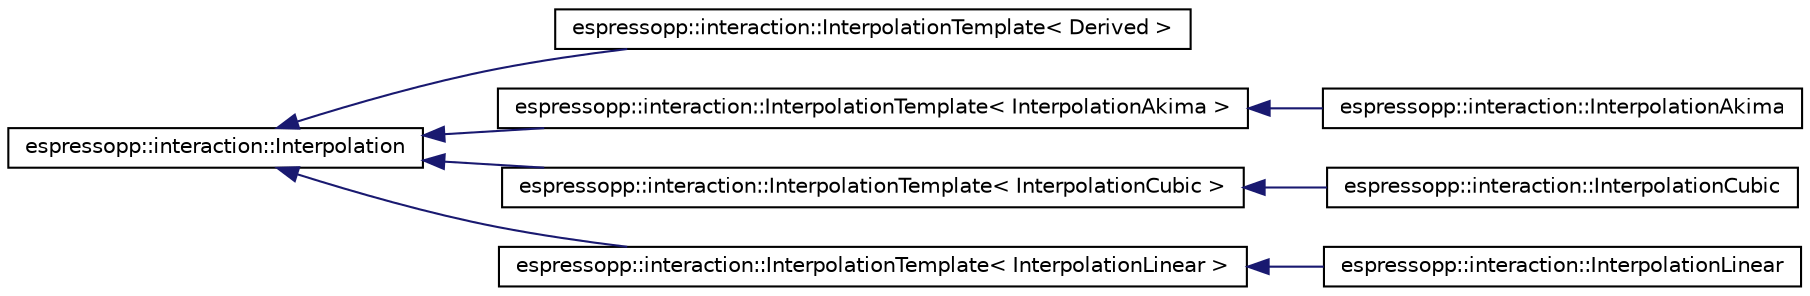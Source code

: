 digraph G
{
  edge [fontname="Helvetica",fontsize="10",labelfontname="Helvetica",labelfontsize="10"];
  node [fontname="Helvetica",fontsize="10",shape=record];
  rankdir="LR";
  Node1 [label="espressopp::interaction::Interpolation",height=0.2,width=0.4,color="black", fillcolor="white", style="filled",URL="$classespressopp_1_1interaction_1_1Interpolation.html"];
  Node1 -> Node2 [dir="back",color="midnightblue",fontsize="10",style="solid",fontname="Helvetica"];
  Node2 [label="espressopp::interaction::InterpolationTemplate\< Derived \>",height=0.2,width=0.4,color="black", fillcolor="white", style="filled",URL="$classespressopp_1_1interaction_1_1InterpolationTemplate.html"];
  Node1 -> Node3 [dir="back",color="midnightblue",fontsize="10",style="solid",fontname="Helvetica"];
  Node3 [label="espressopp::interaction::InterpolationTemplate\< InterpolationAkima \>",height=0.2,width=0.4,color="black", fillcolor="white", style="filled",URL="$classespressopp_1_1interaction_1_1InterpolationTemplate.html"];
  Node3 -> Node4 [dir="back",color="midnightblue",fontsize="10",style="solid",fontname="Helvetica"];
  Node4 [label="espressopp::interaction::InterpolationAkima",height=0.2,width=0.4,color="black", fillcolor="white", style="filled",URL="$classespressopp_1_1interaction_1_1InterpolationAkima.html"];
  Node1 -> Node5 [dir="back",color="midnightblue",fontsize="10",style="solid",fontname="Helvetica"];
  Node5 [label="espressopp::interaction::InterpolationTemplate\< InterpolationCubic \>",height=0.2,width=0.4,color="black", fillcolor="white", style="filled",URL="$classespressopp_1_1interaction_1_1InterpolationTemplate.html"];
  Node5 -> Node6 [dir="back",color="midnightblue",fontsize="10",style="solid",fontname="Helvetica"];
  Node6 [label="espressopp::interaction::InterpolationCubic",height=0.2,width=0.4,color="black", fillcolor="white", style="filled",URL="$classespressopp_1_1interaction_1_1InterpolationCubic.html"];
  Node1 -> Node7 [dir="back",color="midnightblue",fontsize="10",style="solid",fontname="Helvetica"];
  Node7 [label="espressopp::interaction::InterpolationTemplate\< InterpolationLinear \>",height=0.2,width=0.4,color="black", fillcolor="white", style="filled",URL="$classespressopp_1_1interaction_1_1InterpolationTemplate.html"];
  Node7 -> Node8 [dir="back",color="midnightblue",fontsize="10",style="solid",fontname="Helvetica"];
  Node8 [label="espressopp::interaction::InterpolationLinear",height=0.2,width=0.4,color="black", fillcolor="white", style="filled",URL="$classespressopp_1_1interaction_1_1InterpolationLinear.html"];
}
